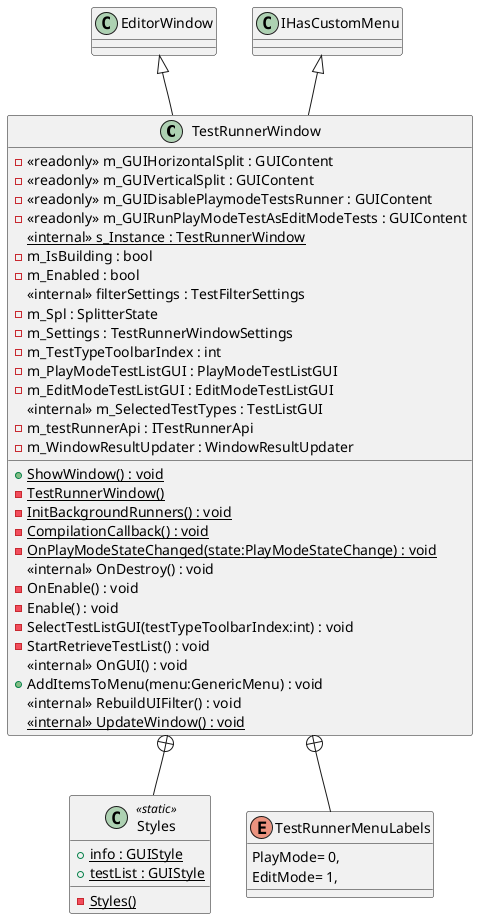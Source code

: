 @startuml
class TestRunnerWindow {
    - <<readonly>> m_GUIHorizontalSplit : GUIContent
    - <<readonly>> m_GUIVerticalSplit : GUIContent
    - <<readonly>> m_GUIDisablePlaymodeTestsRunner : GUIContent
    - <<readonly>> m_GUIRunPlayModeTestAsEditModeTests : GUIContent
    <<internal>> {static} s_Instance : TestRunnerWindow
    - m_IsBuilding : bool
    - m_Enabled : bool
    <<internal>> filterSettings : TestFilterSettings
    - m_Spl : SplitterState
    - m_Settings : TestRunnerWindowSettings
    - m_TestTypeToolbarIndex : int
    - m_PlayModeTestListGUI : PlayModeTestListGUI
    - m_EditModeTestListGUI : EditModeTestListGUI
    <<internal>> m_SelectedTestTypes : TestListGUI
    - m_testRunnerApi : ITestRunnerApi
    - m_WindowResultUpdater : WindowResultUpdater
    + {static} ShowWindow() : void
    {static} - TestRunnerWindow()
    - {static} InitBackgroundRunners() : void
    - {static} CompilationCallback() : void
    - {static} OnPlayModeStateChanged(state:PlayModeStateChange) : void
    <<internal>> OnDestroy() : void
    - OnEnable() : void
    - Enable() : void
    - SelectTestListGUI(testTypeToolbarIndex:int) : void
    - StartRetrieveTestList() : void
    <<internal>> OnGUI() : void
    + AddItemsToMenu(menu:GenericMenu) : void
    <<internal>> RebuildUIFilter() : void
    <<internal>> {static} UpdateWindow() : void
}
class Styles <<static>> {
    + {static} info : GUIStyle
    + {static} testList : GUIStyle
    {static} - Styles()
}
enum TestRunnerMenuLabels {
    PlayMode= 0,
    EditMode= 1,
}
EditorWindow <|-- TestRunnerWindow
IHasCustomMenu <|-- TestRunnerWindow
TestRunnerWindow +-- Styles
TestRunnerWindow +-- TestRunnerMenuLabels
@enduml

